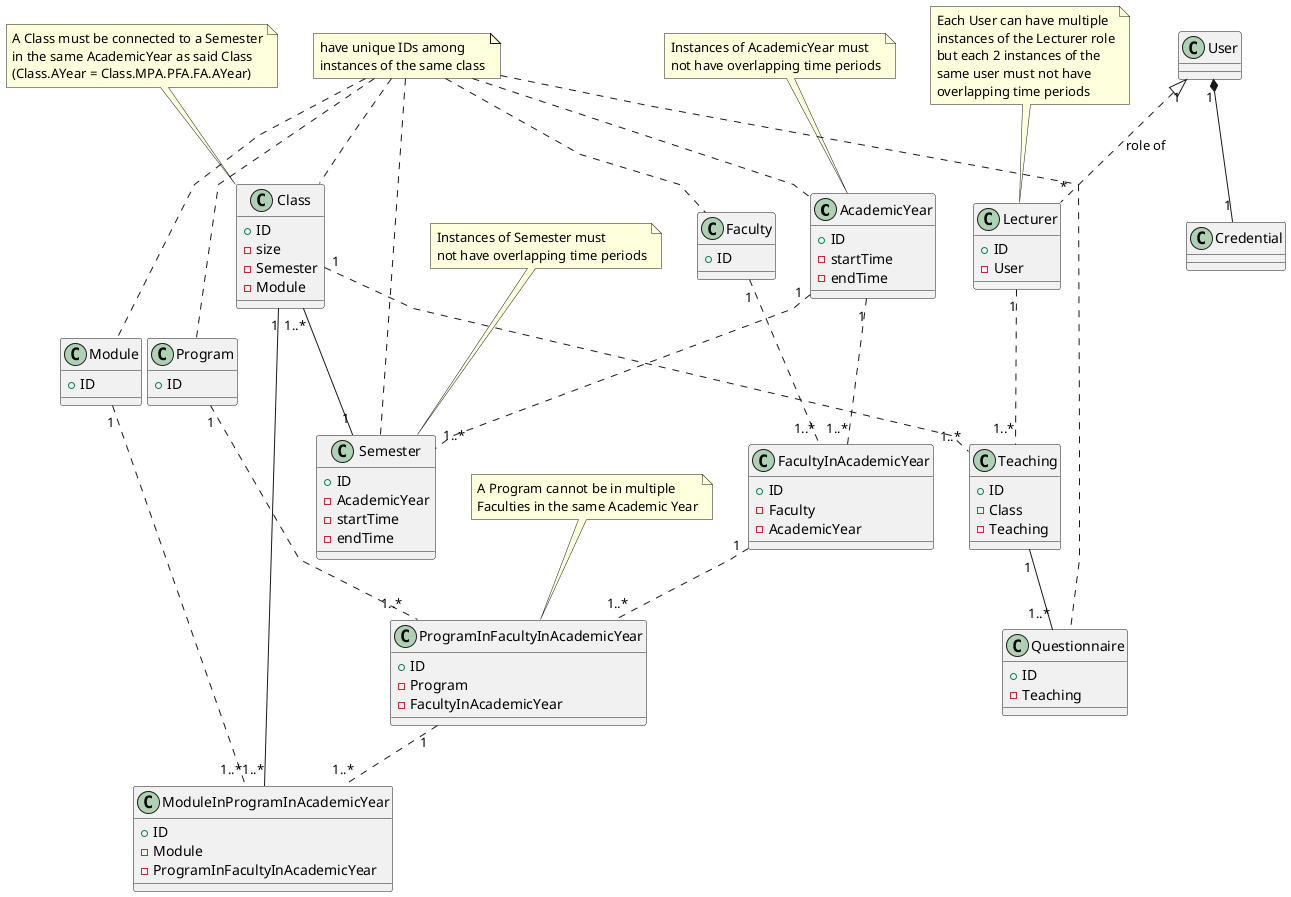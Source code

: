 @startuml

/' Layout '/

skinparam linetype polyline

/' Classes declarations '/

class AcademicYear {
  + ID
  - startTime
  - endTime
}

class Class {
  + ID
  - size
  - Semester
  - Module
}

class Faculty {
  + ID
}

class FacultyInAcademicYear {
  + ID
  - Faculty
  - AcademicYear
}

class Lecturer {
  + ID
  - User
}

class Module {
  + ID
}

class ModuleInProgramInAcademicYear {
  + ID
  - Module
  - ProgramInFacultyInAcademicYear
}

class Program {
  + ID
}

class ProgramInFacultyInAcademicYear {
  + ID
  - Program
  - FacultyInAcademicYear
}

class Questionnaire {
  + ID
  - Teaching
}

class Semester {
  + ID
  - AcademicYear
  - startTime
  - endTime
}

class Teaching {
  + ID
  - Class
  - Teaching
}

class User
class Credential

/' Relationships '/

AcademicYear "1" .. "1..*" Semester
AcademicYear "1" .. "1..*" FacultyInAcademicYear
Faculty "1" .. "1..*" FacultyInAcademicYear
FacultyInAcademicYear "1" .. "1..*" ProgramInFacultyInAcademicYear
Program "1" .. "1..*" ProgramInFacultyInAcademicYear
ProgramInFacultyInAcademicYear "1" .. "1..*" ModuleInProgramInAcademicYear
Module "1" .. "1..*" ModuleInProgramInAcademicYear
Class "1" -- "1..*" ModuleInProgramInAcademicYear
Class "1..*" -- "1" Semester
Class "1" .. "1..*" Teaching
Lecturer "1" .. "1..*" Teaching
Teaching "1" -- "1..*" Questionnaire

' Account relations '
User "1" *-- "1" Credential
User "1" <|.. "*" Lecturer: role of

' Notes '

note "have unique IDs among\ninstances of the same class" as uniqueID
uniqueID .. AcademicYear
uniqueID .. Semester
uniqueID .. Class
uniqueID .. Faculty
uniqueID .. Module
uniqueID .. Program
uniqueID .. Questionnaire

note top of AcademicYear
  Instances of AcademicYear must
  not have overlapping time periods
end note

note top of Semester
  Instances of Semester must
  not have overlapping time periods
end note

note top of Lecturer
  Each User can have multiple
  instances of the Lecturer role
  but each 2 instances of the
  same user must not have
  overlapping time periods
end note

note top of ProgramInFacultyInAcademicYear
  A Program cannot be in multiple
  Faculties in the same Academic Year
end note

note top of Class
  A Class must be connected to a Semester
  in the same AcademicYear as said Class
  (Class.AYear = Class.MPA.PFA.FA.AYear)
end note

@enduml

